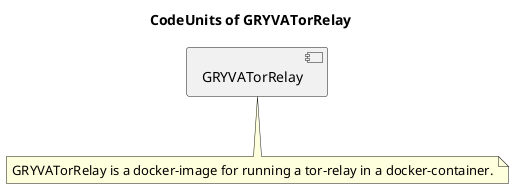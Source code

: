 @startuml CodeUnits-Overview
title CodeUnits of GRYVATorRelay

[GRYVATorRelay]
note as GRYVATorRelayNote
  GRYVATorRelay is a docker-image for running a tor-relay in a docker-container.
end note
GRYVATorRelay .. GRYVATorRelayNote


@enduml